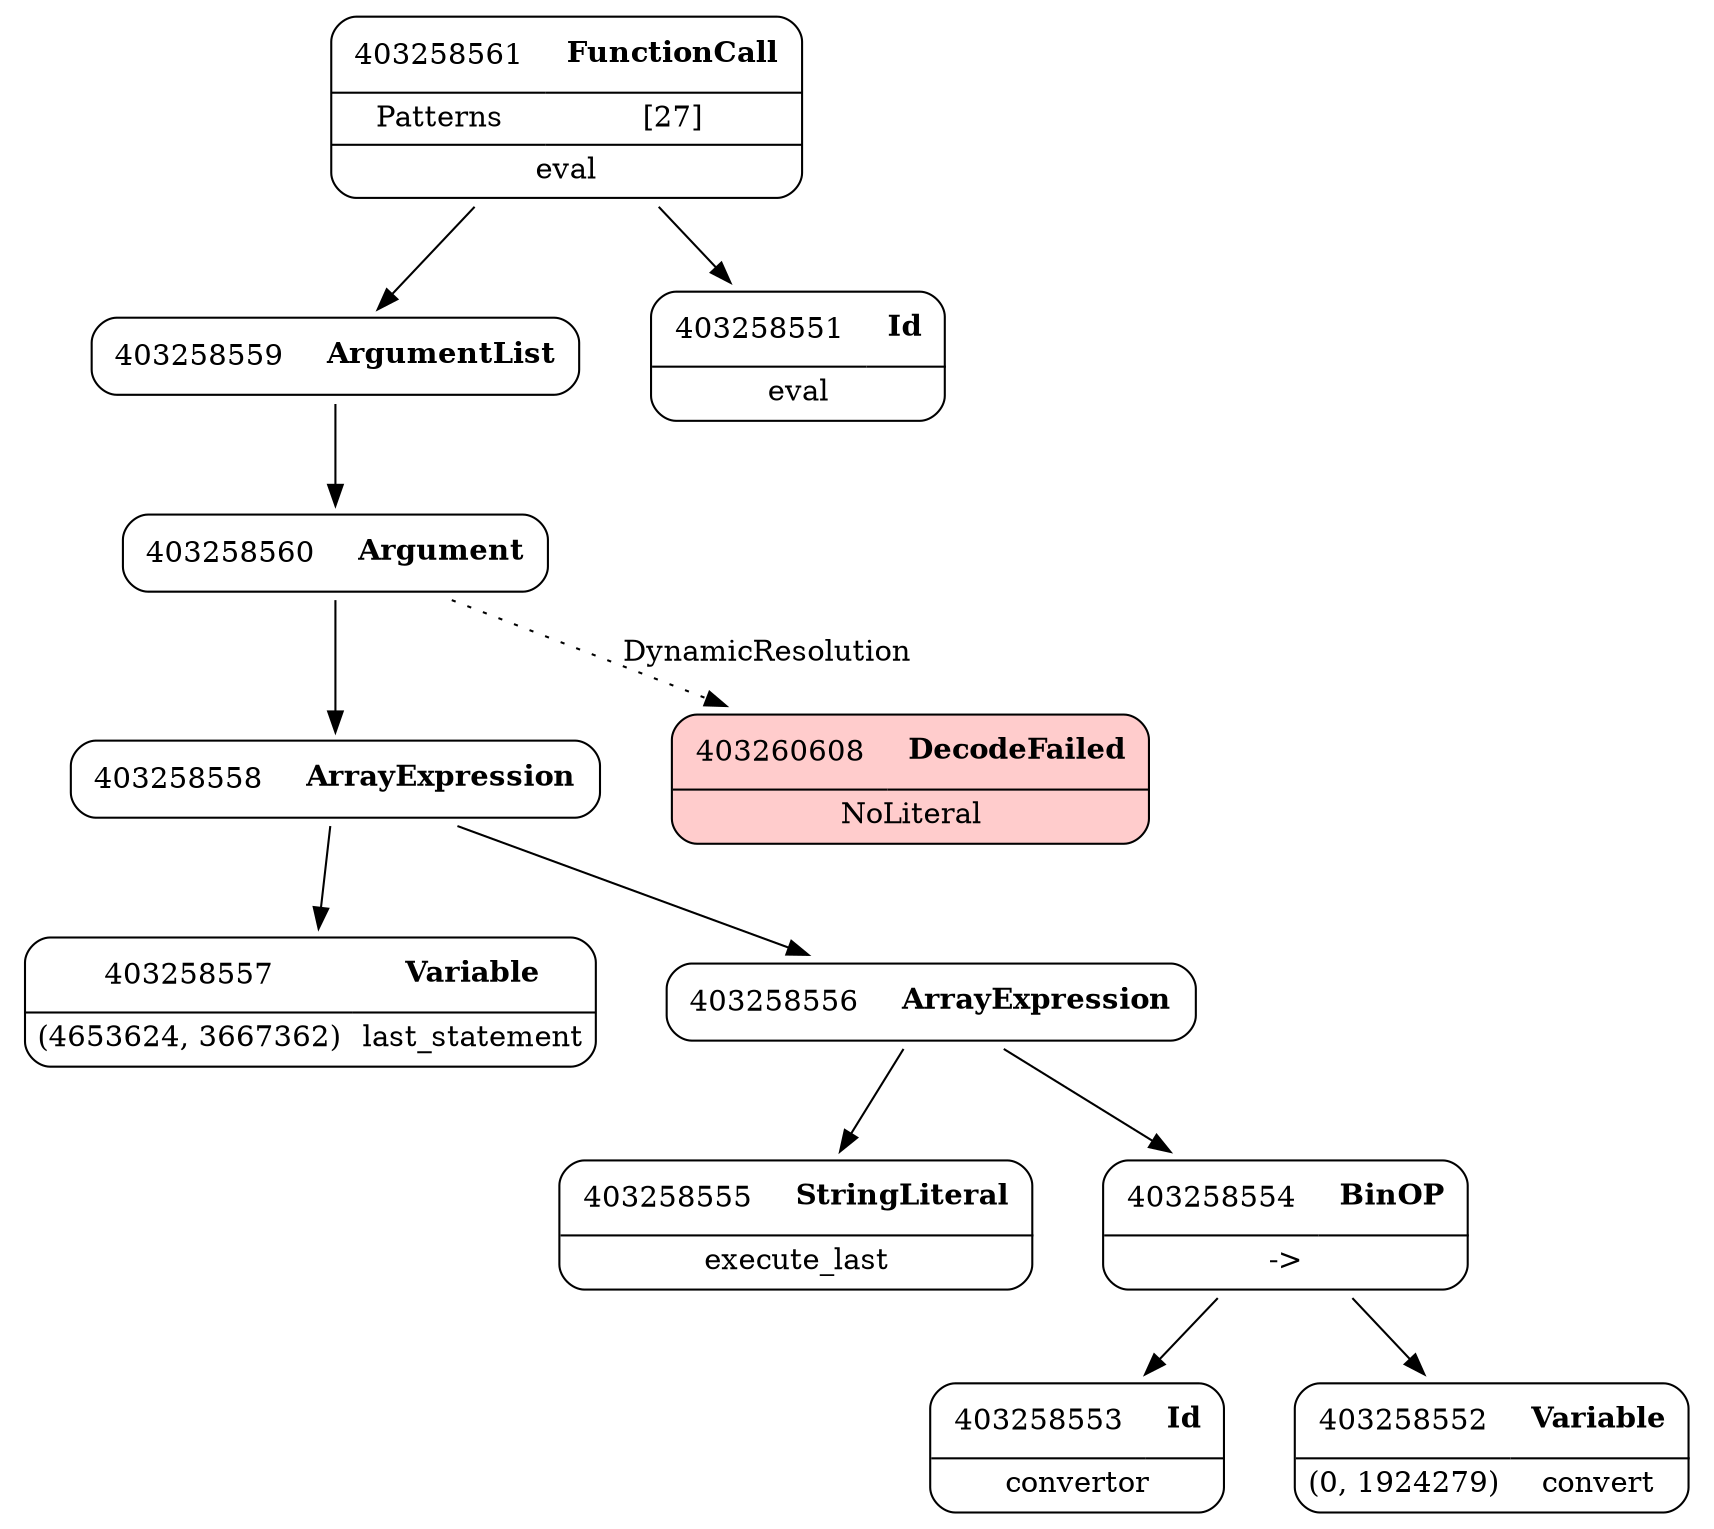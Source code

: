 digraph ast {
node [shape=none];
403258553 [label=<<TABLE border='1' cellspacing='0' cellpadding='10' style='rounded' ><TR><TD border='0'>403258553</TD><TD border='0'><B>Id</B></TD></TR><HR/><TR><TD border='0' cellpadding='5' colspan='2'>convertor</TD></TR></TABLE>>];
403258552 [label=<<TABLE border='1' cellspacing='0' cellpadding='10' style='rounded' ><TR><TD border='0'>403258552</TD><TD border='0'><B>Variable</B></TD></TR><HR/><TR><TD border='0' cellpadding='5'>(0, 1924279)</TD><TD border='0' cellpadding='5'>convert</TD></TR></TABLE>>];
403258555 [label=<<TABLE border='1' cellspacing='0' cellpadding='10' style='rounded' ><TR><TD border='0'>403258555</TD><TD border='0'><B>StringLiteral</B></TD></TR><HR/><TR><TD border='0' cellpadding='5' colspan='2'>execute_last</TD></TR></TABLE>>];
403258554 [label=<<TABLE border='1' cellspacing='0' cellpadding='10' style='rounded' ><TR><TD border='0'>403258554</TD><TD border='0'><B>BinOP</B></TD></TR><HR/><TR><TD border='0' cellpadding='5' colspan='2'>-&gt;</TD></TR></TABLE>>];
403258554 -> 403258552 [weight=2];
403258554 -> 403258553 [weight=2];
403258557 [label=<<TABLE border='1' cellspacing='0' cellpadding='10' style='rounded' ><TR><TD border='0'>403258557</TD><TD border='0'><B>Variable</B></TD></TR><HR/><TR><TD border='0' cellpadding='5'>(4653624, 3667362)</TD><TD border='0' cellpadding='5'>last_statement</TD></TR></TABLE>>];
403258556 [label=<<TABLE border='1' cellspacing='0' cellpadding='10' style='rounded' ><TR><TD border='0'>403258556</TD><TD border='0'><B>ArrayExpression</B></TD></TR></TABLE>>];
403258556 -> 403258554 [weight=2];
403258556 -> 403258555 [weight=2];
403258559 [label=<<TABLE border='1' cellspacing='0' cellpadding='10' style='rounded' ><TR><TD border='0'>403258559</TD><TD border='0'><B>ArgumentList</B></TD></TR></TABLE>>];
403258559 -> 403258560 [weight=2];
403258558 [label=<<TABLE border='1' cellspacing='0' cellpadding='10' style='rounded' ><TR><TD border='0'>403258558</TD><TD border='0'><B>ArrayExpression</B></TD></TR></TABLE>>];
403258558 -> 403258556 [weight=2];
403258558 -> 403258557 [weight=2];
403258561 [label=<<TABLE border='1' cellspacing='0' cellpadding='10' style='rounded' ><TR><TD border='0'>403258561</TD><TD border='0'><B>FunctionCall</B></TD></TR><HR/><TR><TD border='0' cellpadding='5'>Patterns</TD><TD border='0' cellpadding='5'>[27]</TD></TR><HR/><TR><TD border='0' cellpadding='5' colspan='2'>eval</TD></TR></TABLE>>];
403258561 -> 403258551 [weight=2];
403258561 -> 403258559 [weight=2];
403258560 [label=<<TABLE border='1' cellspacing='0' cellpadding='10' style='rounded' ><TR><TD border='0'>403258560</TD><TD border='0'><B>Argument</B></TD></TR></TABLE>>];
403258560 -> 403258558 [weight=2];
403258560 -> 403260608 [style=dotted,label=DynamicResolution];
403260608 [label=<<TABLE border='1' cellspacing='0' cellpadding='10' style='rounded' bgcolor='#FFCCCC' ><TR><TD border='0'>403260608</TD><TD border='0'><B>DecodeFailed</B></TD></TR><HR/><TR><TD border='0' cellpadding='5' colspan='2'>NoLiteral</TD></TR></TABLE>>];
403258551 [label=<<TABLE border='1' cellspacing='0' cellpadding='10' style='rounded' ><TR><TD border='0'>403258551</TD><TD border='0'><B>Id</B></TD></TR><HR/><TR><TD border='0' cellpadding='5' colspan='2'>eval</TD></TR></TABLE>>];
}
